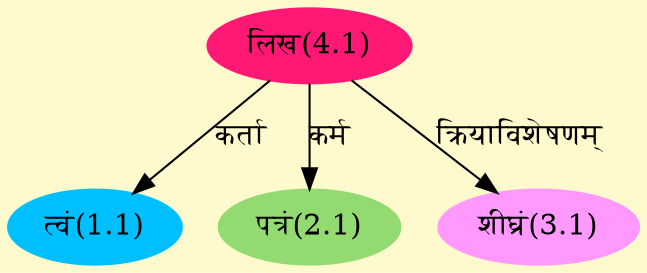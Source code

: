 digraph G{
rankdir=BT;
 compound=true;
 bgcolor="lemonchiffon1";
Node1_1 [style=filled, color="#00BFFF" label = "त्वं(1.1)"]
Node4_1 [style=filled, color="#FF1975" label = "लिख(4.1)"]
Node2_1 [style=filled, color="#93DB70" label = "पत्रं(2.1)"]
Node3_1 [style=filled, color="#FF99FF" label = "शीघ्रं(3.1)"]
/* Start of Relations section */

Node1_1 -> Node4_1 [  label="कर्ता"  dir="back" ]
Node2_1 -> Node4_1 [  label="कर्म"  dir="back" ]
Node3_1 -> Node4_1 [  label="क्रियाविशेषणम्"  dir="back" ]
}
